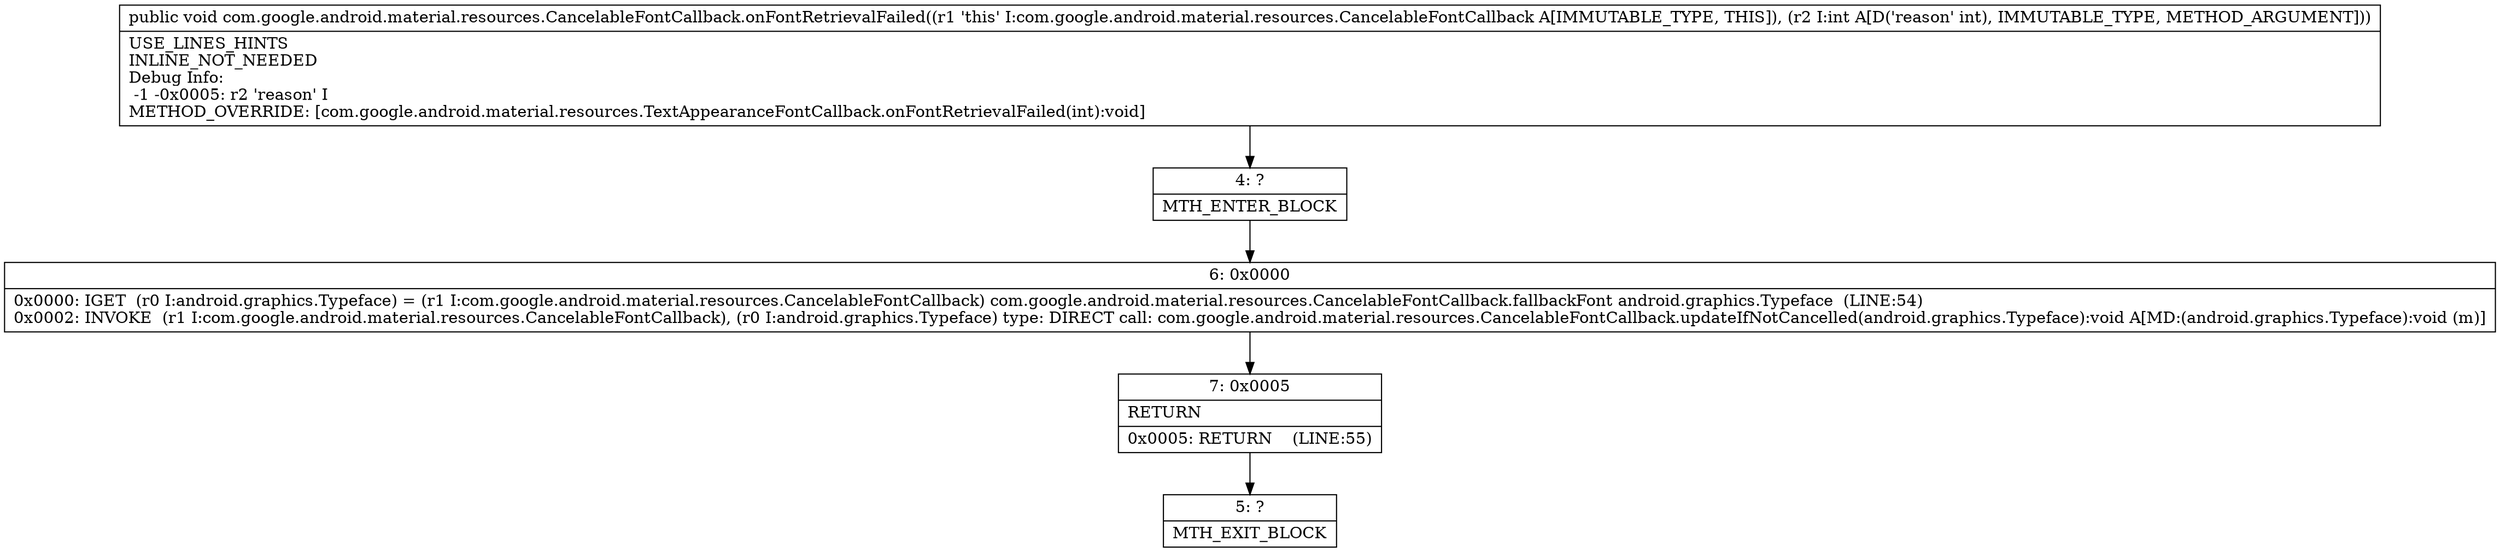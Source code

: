digraph "CFG forcom.google.android.material.resources.CancelableFontCallback.onFontRetrievalFailed(I)V" {
Node_4 [shape=record,label="{4\:\ ?|MTH_ENTER_BLOCK\l}"];
Node_6 [shape=record,label="{6\:\ 0x0000|0x0000: IGET  (r0 I:android.graphics.Typeface) = (r1 I:com.google.android.material.resources.CancelableFontCallback) com.google.android.material.resources.CancelableFontCallback.fallbackFont android.graphics.Typeface  (LINE:54)\l0x0002: INVOKE  (r1 I:com.google.android.material.resources.CancelableFontCallback), (r0 I:android.graphics.Typeface) type: DIRECT call: com.google.android.material.resources.CancelableFontCallback.updateIfNotCancelled(android.graphics.Typeface):void A[MD:(android.graphics.Typeface):void (m)]\l}"];
Node_7 [shape=record,label="{7\:\ 0x0005|RETURN\l|0x0005: RETURN    (LINE:55)\l}"];
Node_5 [shape=record,label="{5\:\ ?|MTH_EXIT_BLOCK\l}"];
MethodNode[shape=record,label="{public void com.google.android.material.resources.CancelableFontCallback.onFontRetrievalFailed((r1 'this' I:com.google.android.material.resources.CancelableFontCallback A[IMMUTABLE_TYPE, THIS]), (r2 I:int A[D('reason' int), IMMUTABLE_TYPE, METHOD_ARGUMENT]))  | USE_LINES_HINTS\lINLINE_NOT_NEEDED\lDebug Info:\l  \-1 \-0x0005: r2 'reason' I\lMETHOD_OVERRIDE: [com.google.android.material.resources.TextAppearanceFontCallback.onFontRetrievalFailed(int):void]\l}"];
MethodNode -> Node_4;Node_4 -> Node_6;
Node_6 -> Node_7;
Node_7 -> Node_5;
}

